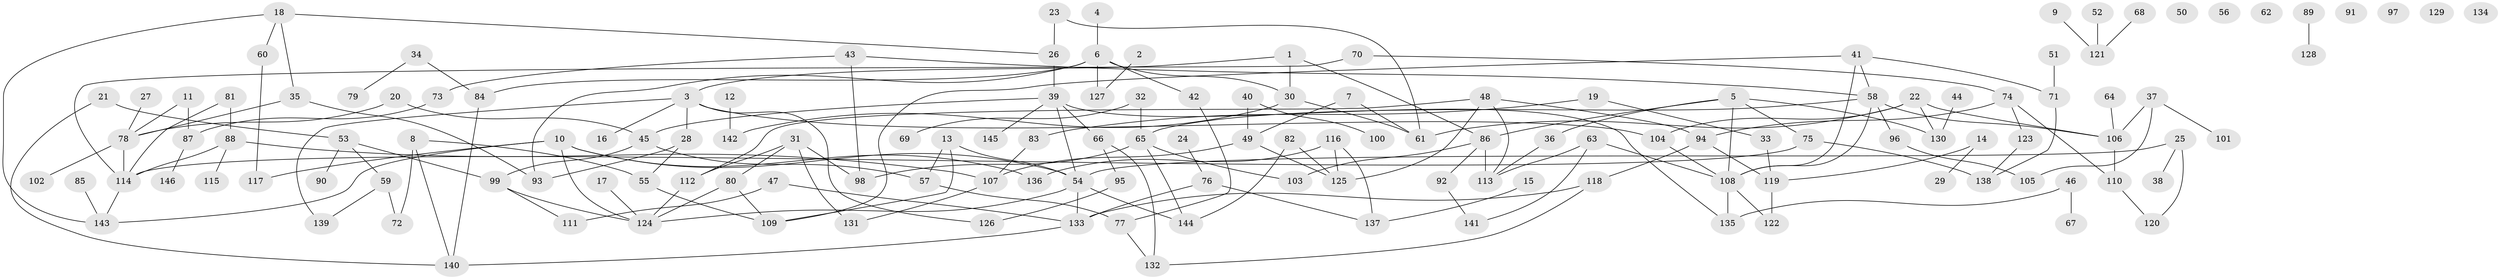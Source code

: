 // coarse degree distribution, {5: 0.14285714285714285, 4: 0.2, 7: 0.14285714285714285, 3: 0.08571428571428572, 2: 0.14285714285714285, 1: 0.14285714285714285, 8: 0.02857142857142857, 9: 0.05714285714285714, 6: 0.05714285714285714}
// Generated by graph-tools (version 1.1) at 2025/35/03/04/25 23:35:53]
// undirected, 146 vertices, 191 edges
graph export_dot {
  node [color=gray90,style=filled];
  1;
  2;
  3;
  4;
  5;
  6;
  7;
  8;
  9;
  10;
  11;
  12;
  13;
  14;
  15;
  16;
  17;
  18;
  19;
  20;
  21;
  22;
  23;
  24;
  25;
  26;
  27;
  28;
  29;
  30;
  31;
  32;
  33;
  34;
  35;
  36;
  37;
  38;
  39;
  40;
  41;
  42;
  43;
  44;
  45;
  46;
  47;
  48;
  49;
  50;
  51;
  52;
  53;
  54;
  55;
  56;
  57;
  58;
  59;
  60;
  61;
  62;
  63;
  64;
  65;
  66;
  67;
  68;
  69;
  70;
  71;
  72;
  73;
  74;
  75;
  76;
  77;
  78;
  79;
  80;
  81;
  82;
  83;
  84;
  85;
  86;
  87;
  88;
  89;
  90;
  91;
  92;
  93;
  94;
  95;
  96;
  97;
  98;
  99;
  100;
  101;
  102;
  103;
  104;
  105;
  106;
  107;
  108;
  109;
  110;
  111;
  112;
  113;
  114;
  115;
  116;
  117;
  118;
  119;
  120;
  121;
  122;
  123;
  124;
  125;
  126;
  127;
  128;
  129;
  130;
  131;
  132;
  133;
  134;
  135;
  136;
  137;
  138;
  139;
  140;
  141;
  142;
  143;
  144;
  145;
  146;
  1 -- 3;
  1 -- 30;
  1 -- 86;
  2 -- 127;
  3 -- 16;
  3 -- 28;
  3 -- 104;
  3 -- 126;
  3 -- 139;
  4 -- 6;
  5 -- 36;
  5 -- 75;
  5 -- 86;
  5 -- 108;
  5 -- 130;
  6 -- 30;
  6 -- 42;
  6 -- 84;
  6 -- 93;
  6 -- 127;
  7 -- 49;
  7 -- 61;
  8 -- 55;
  8 -- 72;
  8 -- 140;
  9 -- 121;
  10 -- 54;
  10 -- 117;
  10 -- 124;
  10 -- 136;
  10 -- 143;
  11 -- 78;
  11 -- 87;
  12 -- 142;
  13 -- 54;
  13 -- 57;
  13 -- 109;
  14 -- 29;
  14 -- 119;
  15 -- 137;
  17 -- 124;
  18 -- 26;
  18 -- 35;
  18 -- 60;
  18 -- 143;
  19 -- 33;
  19 -- 83;
  20 -- 45;
  20 -- 78;
  21 -- 53;
  21 -- 140;
  22 -- 61;
  22 -- 104;
  22 -- 106;
  22 -- 130;
  23 -- 26;
  23 -- 61;
  24 -- 76;
  25 -- 38;
  25 -- 54;
  25 -- 120;
  26 -- 39;
  27 -- 78;
  28 -- 55;
  28 -- 93;
  30 -- 61;
  30 -- 142;
  31 -- 80;
  31 -- 98;
  31 -- 112;
  31 -- 131;
  32 -- 65;
  32 -- 69;
  33 -- 119;
  34 -- 79;
  34 -- 84;
  35 -- 78;
  35 -- 93;
  36 -- 113;
  37 -- 101;
  37 -- 105;
  37 -- 106;
  39 -- 45;
  39 -- 54;
  39 -- 66;
  39 -- 135;
  39 -- 145;
  40 -- 49;
  40 -- 100;
  41 -- 58;
  41 -- 71;
  41 -- 108;
  41 -- 109;
  42 -- 77;
  43 -- 58;
  43 -- 73;
  43 -- 98;
  44 -- 130;
  45 -- 57;
  45 -- 99;
  46 -- 67;
  46 -- 135;
  47 -- 111;
  47 -- 133;
  48 -- 94;
  48 -- 112;
  48 -- 113;
  48 -- 125;
  49 -- 107;
  49 -- 125;
  51 -- 71;
  52 -- 121;
  53 -- 59;
  53 -- 90;
  53 -- 99;
  54 -- 124;
  54 -- 133;
  54 -- 144;
  55 -- 109;
  57 -- 77;
  58 -- 65;
  58 -- 96;
  58 -- 106;
  58 -- 108;
  59 -- 72;
  59 -- 139;
  60 -- 117;
  63 -- 108;
  63 -- 113;
  63 -- 141;
  64 -- 106;
  65 -- 98;
  65 -- 103;
  65 -- 144;
  66 -- 95;
  66 -- 132;
  68 -- 121;
  70 -- 74;
  70 -- 114;
  71 -- 138;
  73 -- 87;
  74 -- 94;
  74 -- 110;
  74 -- 123;
  75 -- 114;
  75 -- 138;
  76 -- 133;
  76 -- 137;
  77 -- 132;
  78 -- 102;
  78 -- 114;
  80 -- 109;
  80 -- 124;
  81 -- 88;
  81 -- 114;
  82 -- 125;
  82 -- 144;
  83 -- 107;
  84 -- 140;
  85 -- 143;
  86 -- 92;
  86 -- 103;
  86 -- 113;
  87 -- 146;
  88 -- 107;
  88 -- 114;
  88 -- 115;
  89 -- 128;
  92 -- 141;
  94 -- 118;
  94 -- 119;
  95 -- 126;
  96 -- 105;
  99 -- 111;
  99 -- 124;
  104 -- 108;
  106 -- 110;
  107 -- 131;
  108 -- 122;
  108 -- 135;
  110 -- 120;
  112 -- 124;
  114 -- 143;
  116 -- 125;
  116 -- 136;
  116 -- 137;
  118 -- 132;
  118 -- 133;
  119 -- 122;
  123 -- 138;
  133 -- 140;
}
